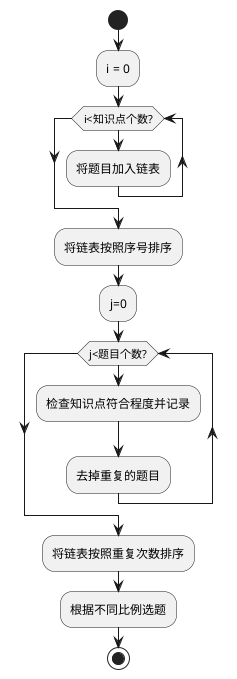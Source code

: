 @startuml
        start
        :i = 0;
        while(i<知识点个数?)
            :将题目加入链表;
        endwhile

        :将链表按照序号排序;
        :j=0;
        while(j<题目个数?)
            :检查知识点符合程度并记录;
            :去掉重复的题目;
        endwhile

        :将链表按照重复次数排序;
        :根据不同比例选题;
        stop
'        List<Integer> knowledges = PraseUtils.sToi(sets);
'        List<Homework> homeworkList = new ArrayList<>();
'        List<Temp> temps = new ArrayList<>();
'        for (int i = 0;i<knowledges.size();i++){//循环遍历加入题目
'            homeworkList.addAll(homeworkDao.getHomeworkByknow(knowledges.get(i)));
'        }
'        Collections.sort(homeworkList);
'
'        //去重
'        for (int j = 0;j<homeworkList.size();j++){
'            Temp temp = new Temp();
'            temp.setHomeworkid(homeworkList.get(j).getHomeworkid());
'            temp.setLevel(homeworkList.get(j).getLevel());
'            int last = homeworkList.lastIndexOf(homeworkList.get(j));//最后一次出现位置
'            temp.setNum(last-j+1);//知识点符合程度
'            temp.setHomework(homeworkList.get(j));
'            temps.add(temp);
'            if (j != last)
'                for (int m = j+1;m<=last-j;m++)
'                    homeworkList.remove(j+1);
'        }
'        homeworkList.clear();
'        Collections.sort(temps);
'
'        /*选题*/
'        /*假设十道题，选五道简单题，四道中等题，一道困难题*/
'        int easy = 0;
'        int middle= 0;
'        int hard = 0;
'        for (int i =0;i<temps.size();i++){
'            Temp temp = temps.get(i);
'            if (temp.getLevel()>=10 && hard <1) {
'                hard ++;
'                homeworkList.add(temp.getHomework());
'            }
'            if (temp.getLevel()>=6 && temp.getLevel()<10 && middle<4){
'                middle++;
'                homeworkList.add(temp.getHomework());
'            }
'            if (temp.getLevel()<6 && easy <5){
'                easy++;
'                homeworkList.add(temp.getHomework());
'            }
'
'            if (hard == 1 && easy == 5 && middle ==4)
'                break;
'        }
'
'        return homeworkList;
@enduml
